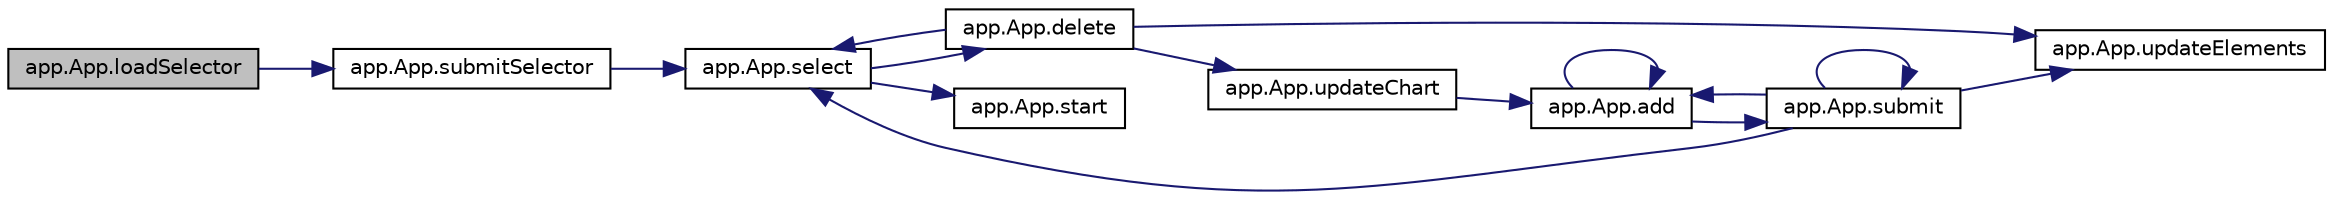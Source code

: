 digraph "app.App.loadSelector"
{
  edge [fontname="Helvetica",fontsize="10",labelfontname="Helvetica",labelfontsize="10"];
  node [fontname="Helvetica",fontsize="10",shape=record];
  rankdir="LR";
  Node24 [label="app.App.loadSelector",height=0.2,width=0.4,color="black", fillcolor="grey75", style="filled", fontcolor="black"];
  Node24 -> Node25 [color="midnightblue",fontsize="10",style="solid"];
  Node25 [label="app.App.submitSelector",height=0.2,width=0.4,color="black", fillcolor="white", style="filled",URL="$group___g_u_i.html#gae9b8c9daf8c301d4ff545148989984b3"];
  Node25 -> Node26 [color="midnightblue",fontsize="10",style="solid"];
  Node26 [label="app.App.select",height=0.2,width=0.4,color="black", fillcolor="white", style="filled",URL="$group___g_u_i.html#gaa1a0515399dab21f9b6e5c075f549312"];
  Node26 -> Node27 [color="midnightblue",fontsize="10",style="solid"];
  Node27 [label="app.App.delete",height=0.2,width=0.4,color="black", fillcolor="white", style="filled",URL="$group___g_u_i.html#ga11694b61d1b324b5628ca9b110990451"];
  Node27 -> Node28 [color="midnightblue",fontsize="10",style="solid"];
  Node28 [label="app.App.updateChart",height=0.2,width=0.4,color="black", fillcolor="white", style="filled",URL="$group___g_u_i.html#ga8f0a02d26fd64277f30a700190bdc9f2"];
  Node28 -> Node29 [color="midnightblue",fontsize="10",style="solid"];
  Node29 [label="app.App.add",height=0.2,width=0.4,color="black", fillcolor="white", style="filled",URL="$group___g_u_i.html#ga12410afa08ea83e0e75958316f3bfa44"];
  Node29 -> Node29 [color="midnightblue",fontsize="10",style="solid"];
  Node29 -> Node30 [color="midnightblue",fontsize="10",style="solid"];
  Node30 [label="app.App.submit",height=0.2,width=0.4,color="black", fillcolor="white", style="filled",URL="$group___g_u_i.html#ga5fa0636a03dcc38bf7bcf219d27167ca"];
  Node30 -> Node30 [color="midnightblue",fontsize="10",style="solid"];
  Node30 -> Node29 [color="midnightblue",fontsize="10",style="solid"];
  Node30 -> Node31 [color="midnightblue",fontsize="10",style="solid"];
  Node31 [label="app.App.updateElements",height=0.2,width=0.4,color="black", fillcolor="white", style="filled",URL="$group___g_u_i.html#ga9ff44df3681a65aeaf309207a69c17bb"];
  Node30 -> Node26 [color="midnightblue",fontsize="10",style="solid"];
  Node27 -> Node31 [color="midnightblue",fontsize="10",style="solid"];
  Node27 -> Node26 [color="midnightblue",fontsize="10",style="solid"];
  Node26 -> Node32 [color="midnightblue",fontsize="10",style="solid"];
  Node32 [label="app.App.start",height=0.2,width=0.4,color="black", fillcolor="white", style="filled",URL="$group___g_u_i.html#ga9e6225026b8708f880e1f4679ca94eec"];
}
